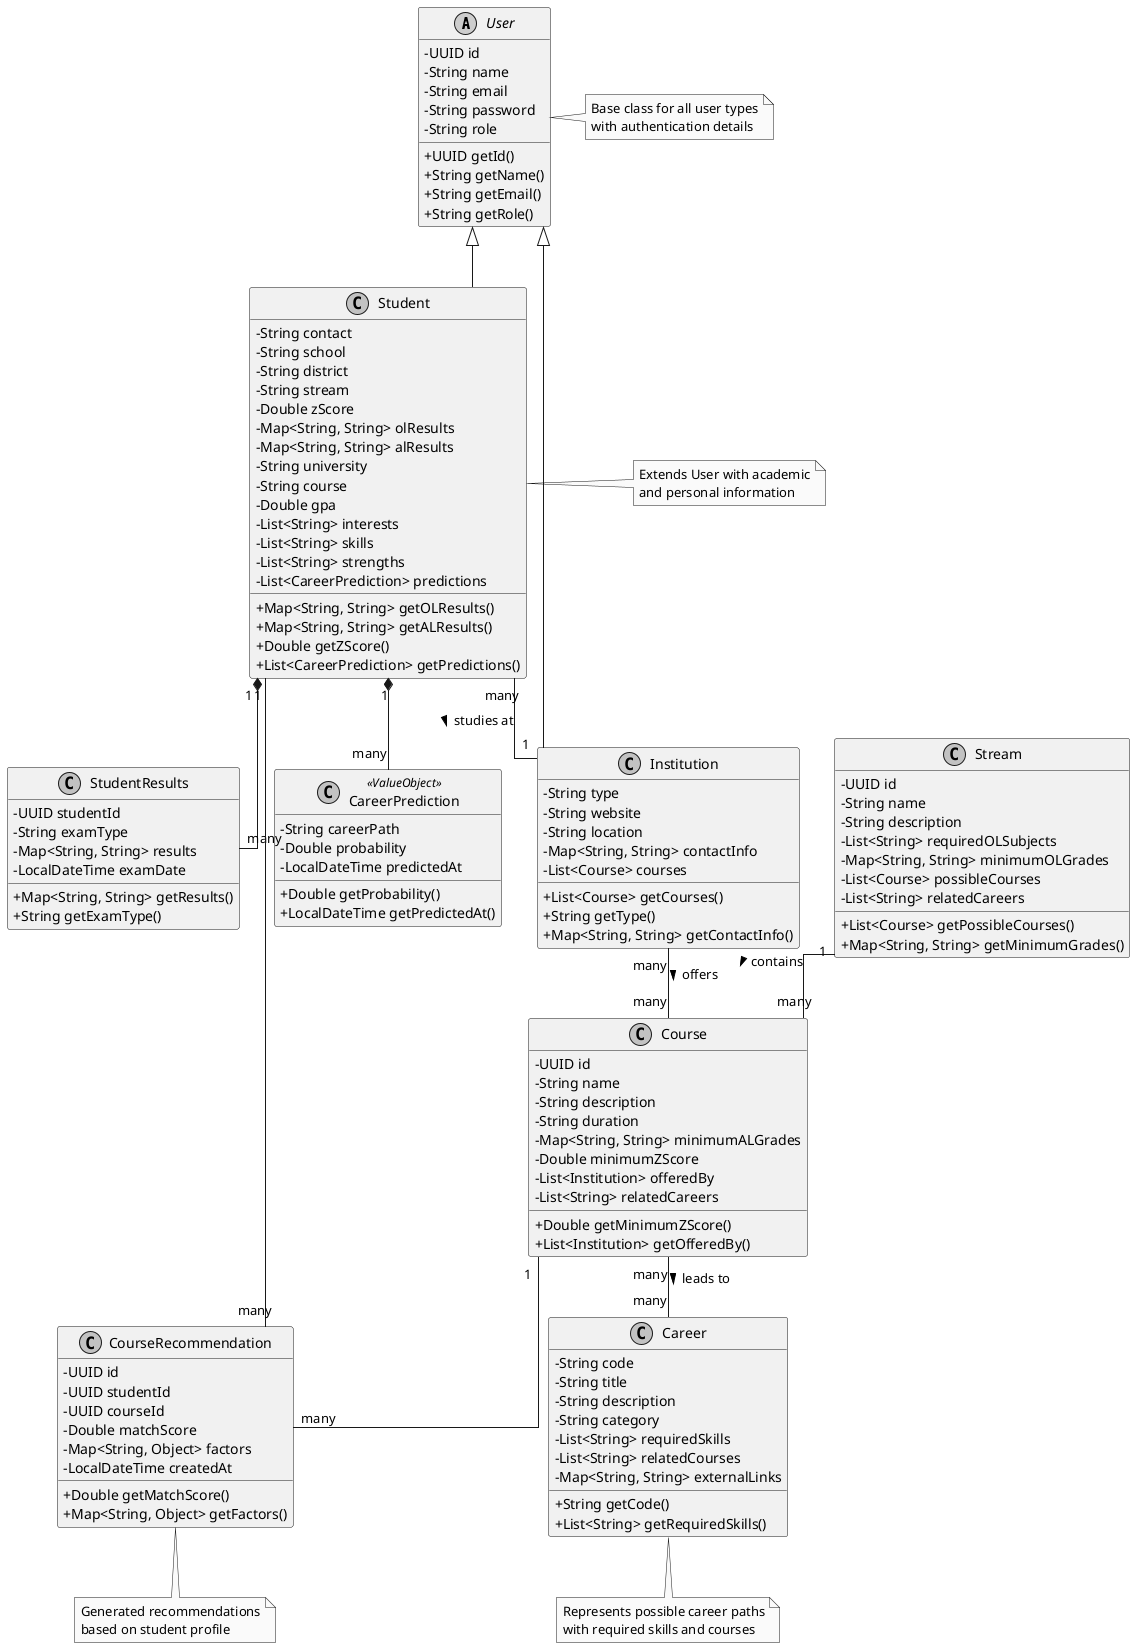 @startuml Next Step Class Diagram

' Style configurations
skinparam classAttributeIconSize 0
skinparam monochrome true
skinparam shadowing false
skinparam linetype ortho

' Base User class
abstract class User {
    -UUID id
    -String name
    -String email
    -String password
    -String role
    +UUID getId()
    +String getName()
    +String getEmail()
    +String getRole()
}

' Student entity
class Student {
    -String contact
    -String school
    -String district
    -String stream
    -Double zScore
    -Map<String, String> olResults
    -Map<String, String> alResults
    -String university
    -String course
    -Double gpa
    -List<String> interests
    -List<String> skills
    -List<String> strengths
    -List<CareerPrediction> predictions
    +Map<String, String> getOLResults()
    +Map<String, String> getALResults()
    +Double getZScore()
    +List<CareerPrediction> getPredictions()
}

' Institution entity
class Institution {
    -String type
    -String website
    -String location
    -Map<String, String> contactInfo
    -List<Course> courses
    +List<Course> getCourses()
    +String getType()
    +Map<String, String> getContactInfo()
}

' Stream entity
class Stream {
    -UUID id
    -String name
    -String description
    -List<String> requiredOLSubjects
    -Map<String, String> minimumOLGrades
    -List<Course> possibleCourses
    -List<String> relatedCareers
    +List<Course> getPossibleCourses()
    +Map<String, String> getMinimumGrades()
}

' Course entity
class Course {
    -UUID id
    -String name
    -String description
    -String duration
    -Map<String, String> minimumALGrades
    -Double minimumZScore
    -List<Institution> offeredBy
    -List<String> relatedCareers
    +Double getMinimumZScore()
    +List<Institution> getOfferedBy()
}

' Career entity
class Career {
    -String code
    -String title
    -String description
    -String category
    -List<String> requiredSkills
    -List<String> relatedCourses
    -Map<String, String> externalLinks
    +String getCode()
    +List<String> getRequiredSkills()
}

' CareerPrediction value object
class CareerPrediction <<ValueObject>> {
    -String careerPath
    -Double probability
    -LocalDateTime predictedAt
    +Double getProbability()
    +LocalDateTime getPredictedAt()
}

' CourseRecommendation entity
class CourseRecommendation {
    -UUID id
    -UUID studentId
    -UUID courseId
    -Double matchScore
    -Map<String, Object> factors
    -LocalDateTime createdAt
    +Double getMatchScore()
    +Map<String, Object> getFactors()
}

' StudentResults entity
class StudentResults {
    -UUID studentId
    -String examType
    -Map<String, String> results
    -LocalDateTime examDate
    +Map<String, String> getResults()
    +String getExamType()
}

' Relationships
User <|-- Student
User <|-- Institution
Student "1" *-- "many" CareerPrediction
Student "1" *-- "many" StudentResults
Student "many" -- "1" Institution : studies at >
Institution "many" -- "many" Course : offers >
Stream "1" -- "many" Course : contains >
Course "many" -- "many" Career : leads to >
Student "1" -- "many" CourseRecommendation
Course "1" -- "many" CourseRecommendation

' Notes
note right of User
  Base class for all user types
  with authentication details
end note

note right of Student
  Extends User with academic
  and personal information
end note

note bottom of Career
  Represents possible career paths
  with required skills and courses
end note

note bottom of CourseRecommendation
  Generated recommendations
  based on student profile
end note

@enduml
